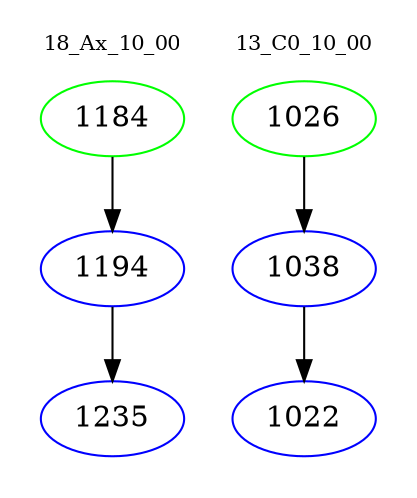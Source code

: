 digraph{
subgraph cluster_0 {
color = white
label = "18_Ax_10_00";
fontsize=10;
T0_1184 [label="1184", color="green"]
T0_1184 -> T0_1194 [color="black"]
T0_1194 [label="1194", color="blue"]
T0_1194 -> T0_1235 [color="black"]
T0_1235 [label="1235", color="blue"]
}
subgraph cluster_1 {
color = white
label = "13_C0_10_00";
fontsize=10;
T1_1026 [label="1026", color="green"]
T1_1026 -> T1_1038 [color="black"]
T1_1038 [label="1038", color="blue"]
T1_1038 -> T1_1022 [color="black"]
T1_1022 [label="1022", color="blue"]
}
}
